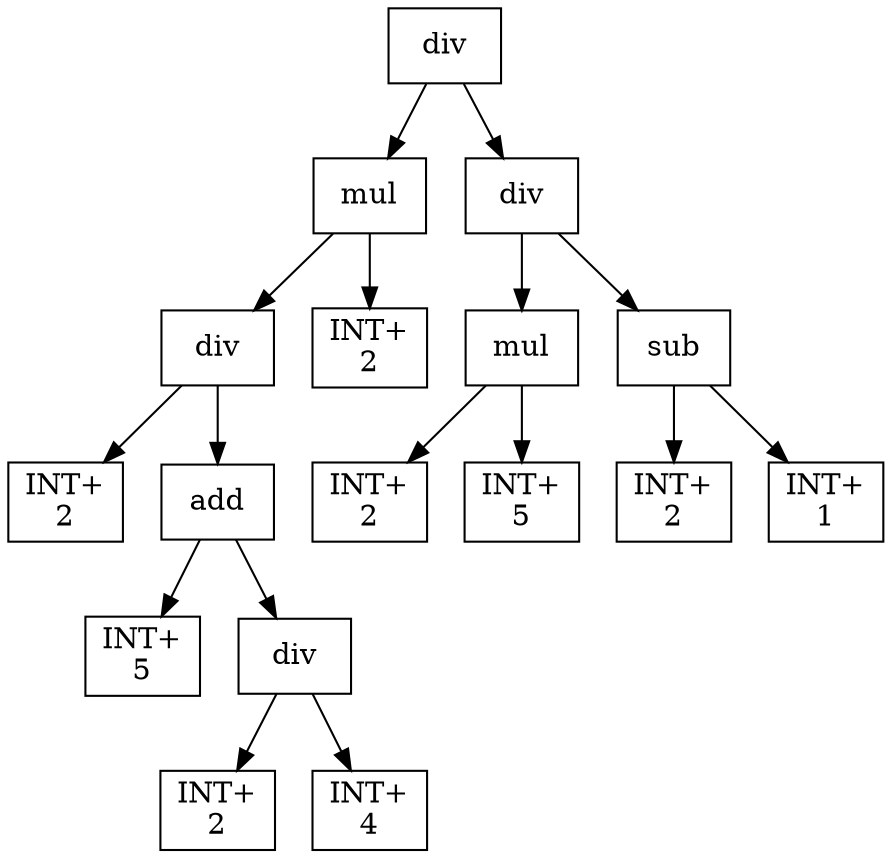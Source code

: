 digraph expr {
  node [shape=box];
  n1 [label="div"];
  n2 [label="mul"];
  n3 [label="div"];
  n4 [label="INT+\n2"];
  n5 [label="add"];
  n6 [label="INT+\n5"];
  n7 [label="div"];
  n8 [label="INT+\n2"];
  n9 [label="INT+\n4"];
  n7 -> n8;
  n7 -> n9;
  n5 -> n6;
  n5 -> n7;
  n3 -> n4;
  n3 -> n5;
  n10 [label="INT+\n2"];
  n2 -> n3;
  n2 -> n10;
  n11 [label="div"];
  n12 [label="mul"];
  n13 [label="INT+\n2"];
  n14 [label="INT+\n5"];
  n12 -> n13;
  n12 -> n14;
  n15 [label="sub"];
  n16 [label="INT+\n2"];
  n17 [label="INT+\n1"];
  n15 -> n16;
  n15 -> n17;
  n11 -> n12;
  n11 -> n15;
  n1 -> n2;
  n1 -> n11;
}